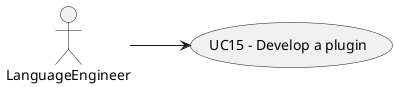 @startuml

actor LanguageEngineer as le

left to right direction

le --> (UC15 - Develop a plugin)

@enduml